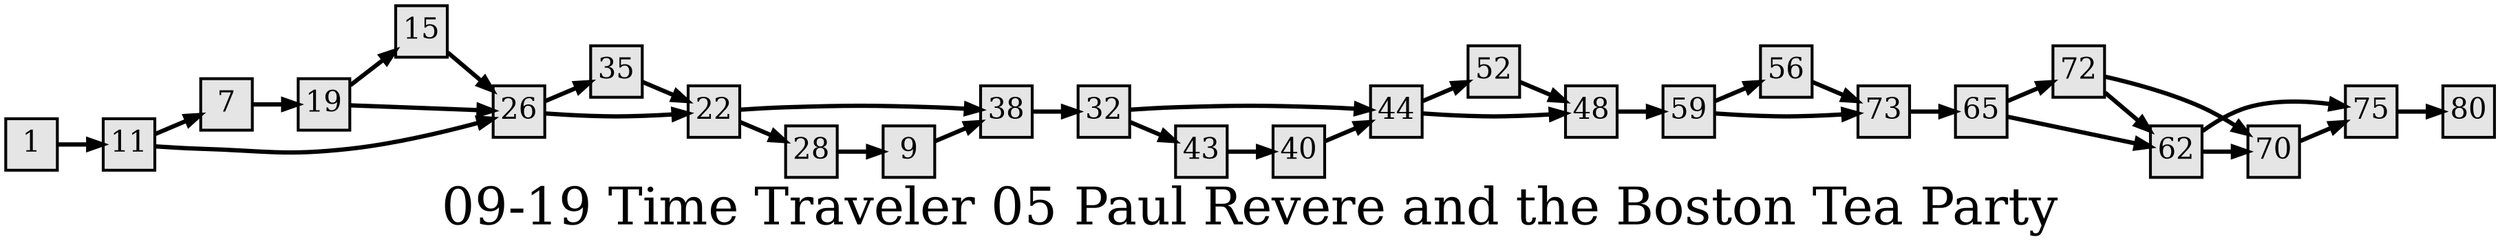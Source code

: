 digraph g{
  graph [ label="09-19 Time Traveler 05 Paul Revere and the Boston Tea Party" rankdir=LR, ordering=out, fontsize=36, nodesep="0.35", ranksep="0.45"];
  node  [shape=rect, penwidth=2, fontsize=20, style=filled, fillcolor=grey90, margin="0,0", labelfloat=true, regular=true, fixedsize=true];
  edge  [labelfloat=true, penwidth=3, fontsize=12];
  // ---;
  // group  : Katz;
  // id     :;
  // gbid   :;
  // series :;
  // title  :;
  // author :;
  // credit:;
  // - name : Juliet Way-Henthorne;
  // role : encoder;
  // date : 2017-08-25;
  // - name : Jeremy Douglass;
  // role : editor;
  // date : 2017-10-19;
  // render:;
  // - name   : small;
  // styles : gvStyles-small.txt;
  // engine : dot;
  // comment: >;
  
  // ---;
  
  // From | To | Label;
  
  1 -> 11;
  7 -> 19;
  9 -> 38;
  11 -> 7;
  11 -> 26;
  15 -> 26;
  19 -> 15;
  19 -> 26;
  22 -> 38;
  22 -> 28;
  26 -> 35;
  26 -> 22;
  28 -> 9;
  32 -> 44;
  32 -> 43;
  35 -> 22;
  38 -> 32;
  40 -> 44;
  43 -> 40;
  44 -> 52;
  44 -> 48;
  48 -> 59;
  52 -> 48;
  56 -> 73;
  59 -> 56;
  59 -> 73;
  62 -> 75;
  62 -> 70;
  65 -> 72;
  65 -> 62;
  70 -> 75;
  72 -> 70;
  72 -> 62;
  73 -> 65;
  75 -> 80;
}

